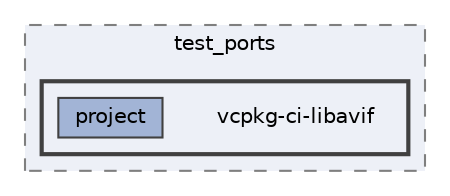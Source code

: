 digraph "external/reflect-cpp/vcpkg/scripts/test_ports/vcpkg-ci-libavif"
{
 // LATEX_PDF_SIZE
  bgcolor="transparent";
  edge [fontname=Helvetica,fontsize=10,labelfontname=Helvetica,labelfontsize=10];
  node [fontname=Helvetica,fontsize=10,shape=box,height=0.2,width=0.4];
  compound=true
  subgraph clusterdir_614319e75e3cb1c2518e03bcc560f01e {
    graph [ bgcolor="#edf0f7", pencolor="grey50", label="test_ports", fontname=Helvetica,fontsize=10 style="filled,dashed", URL="dir_614319e75e3cb1c2518e03bcc560f01e.html",tooltip=""]
  subgraph clusterdir_fde569baa93ebd513ee3fb86ed08833a {
    graph [ bgcolor="#edf0f7", pencolor="grey25", label="", fontname=Helvetica,fontsize=10 style="filled,bold", URL="dir_fde569baa93ebd513ee3fb86ed08833a.html",tooltip=""]
    dir_fde569baa93ebd513ee3fb86ed08833a [shape=plaintext, label="vcpkg-ci-libavif"];
  dir_bd91aacf897c777dc9a4bc6533965276 [label="project", fillcolor="#a2b4d6", color="grey25", style="filled", URL="dir_bd91aacf897c777dc9a4bc6533965276.html",tooltip=""];
  }
  }
}
